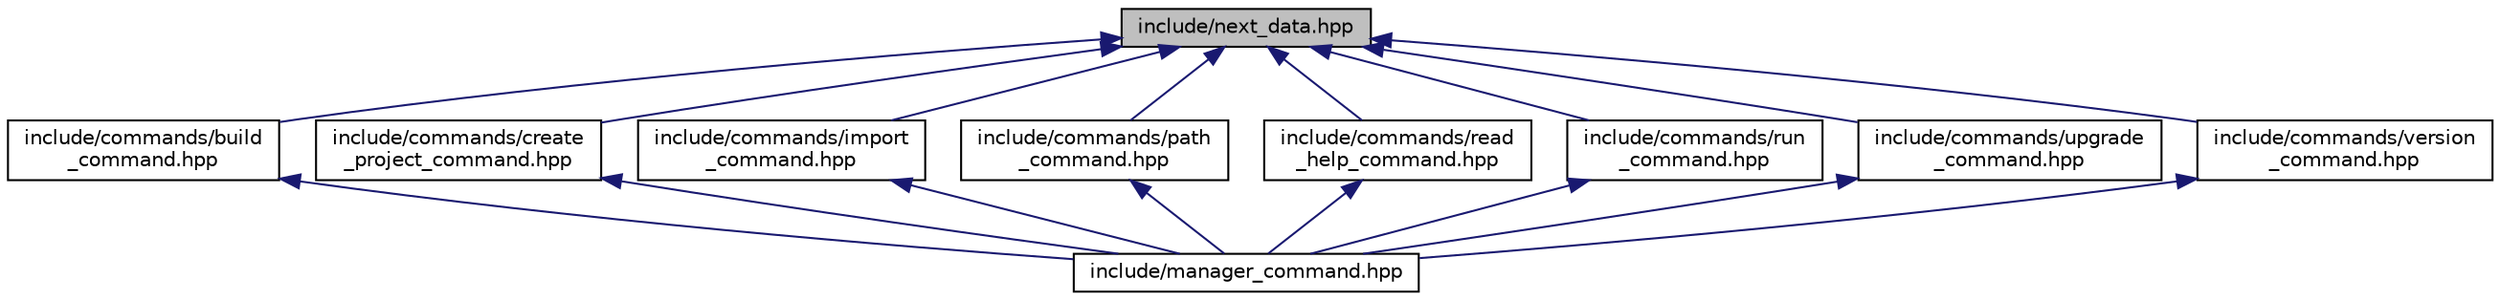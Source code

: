 digraph "include/next_data.hpp"
{
 // LATEX_PDF_SIZE
  edge [fontname="Helvetica",fontsize="10",labelfontname="Helvetica",labelfontsize="10"];
  node [fontname="Helvetica",fontsize="10",shape=record];
  Node1 [label="include/next_data.hpp",height=0.2,width=0.4,color="black", fillcolor="grey75", style="filled", fontcolor="black",tooltip=" "];
  Node1 -> Node2 [dir="back",color="midnightblue",fontsize="10",style="solid",fontname="Helvetica"];
  Node2 [label="include/commands/build\l_command.hpp",height=0.2,width=0.4,color="black", fillcolor="white", style="filled",URL="$build__command_8hpp.html",tooltip=" "];
  Node2 -> Node3 [dir="back",color="midnightblue",fontsize="10",style="solid",fontname="Helvetica"];
  Node3 [label="include/manager_command.hpp",height=0.2,width=0.4,color="black", fillcolor="white", style="filled",URL="$manager__command_8hpp.html",tooltip=" "];
  Node1 -> Node4 [dir="back",color="midnightblue",fontsize="10",style="solid",fontname="Helvetica"];
  Node4 [label="include/commands/create\l_project_command.hpp",height=0.2,width=0.4,color="black", fillcolor="white", style="filled",URL="$create__project__command_8hpp.html",tooltip=" "];
  Node4 -> Node3 [dir="back",color="midnightblue",fontsize="10",style="solid",fontname="Helvetica"];
  Node1 -> Node5 [dir="back",color="midnightblue",fontsize="10",style="solid",fontname="Helvetica"];
  Node5 [label="include/commands/import\l_command.hpp",height=0.2,width=0.4,color="black", fillcolor="white", style="filled",URL="$import__command_8hpp.html",tooltip=" "];
  Node5 -> Node3 [dir="back",color="midnightblue",fontsize="10",style="solid",fontname="Helvetica"];
  Node1 -> Node6 [dir="back",color="midnightblue",fontsize="10",style="solid",fontname="Helvetica"];
  Node6 [label="include/commands/path\l_command.hpp",height=0.2,width=0.4,color="black", fillcolor="white", style="filled",URL="$path__command_8hpp.html",tooltip=" "];
  Node6 -> Node3 [dir="back",color="midnightblue",fontsize="10",style="solid",fontname="Helvetica"];
  Node1 -> Node7 [dir="back",color="midnightblue",fontsize="10",style="solid",fontname="Helvetica"];
  Node7 [label="include/commands/read\l_help_command.hpp",height=0.2,width=0.4,color="black", fillcolor="white", style="filled",URL="$read__help__command_8hpp.html",tooltip=" "];
  Node7 -> Node3 [dir="back",color="midnightblue",fontsize="10",style="solid",fontname="Helvetica"];
  Node1 -> Node8 [dir="back",color="midnightblue",fontsize="10",style="solid",fontname="Helvetica"];
  Node8 [label="include/commands/run\l_command.hpp",height=0.2,width=0.4,color="black", fillcolor="white", style="filled",URL="$run__command_8hpp.html",tooltip=" "];
  Node8 -> Node3 [dir="back",color="midnightblue",fontsize="10",style="solid",fontname="Helvetica"];
  Node1 -> Node9 [dir="back",color="midnightblue",fontsize="10",style="solid",fontname="Helvetica"];
  Node9 [label="include/commands/upgrade\l_command.hpp",height=0.2,width=0.4,color="black", fillcolor="white", style="filled",URL="$upgrade__command_8hpp.html",tooltip=" "];
  Node9 -> Node3 [dir="back",color="midnightblue",fontsize="10",style="solid",fontname="Helvetica"];
  Node1 -> Node10 [dir="back",color="midnightblue",fontsize="10",style="solid",fontname="Helvetica"];
  Node10 [label="include/commands/version\l_command.hpp",height=0.2,width=0.4,color="black", fillcolor="white", style="filled",URL="$version__command_8hpp.html",tooltip=" "];
  Node10 -> Node3 [dir="back",color="midnightblue",fontsize="10",style="solid",fontname="Helvetica"];
}
